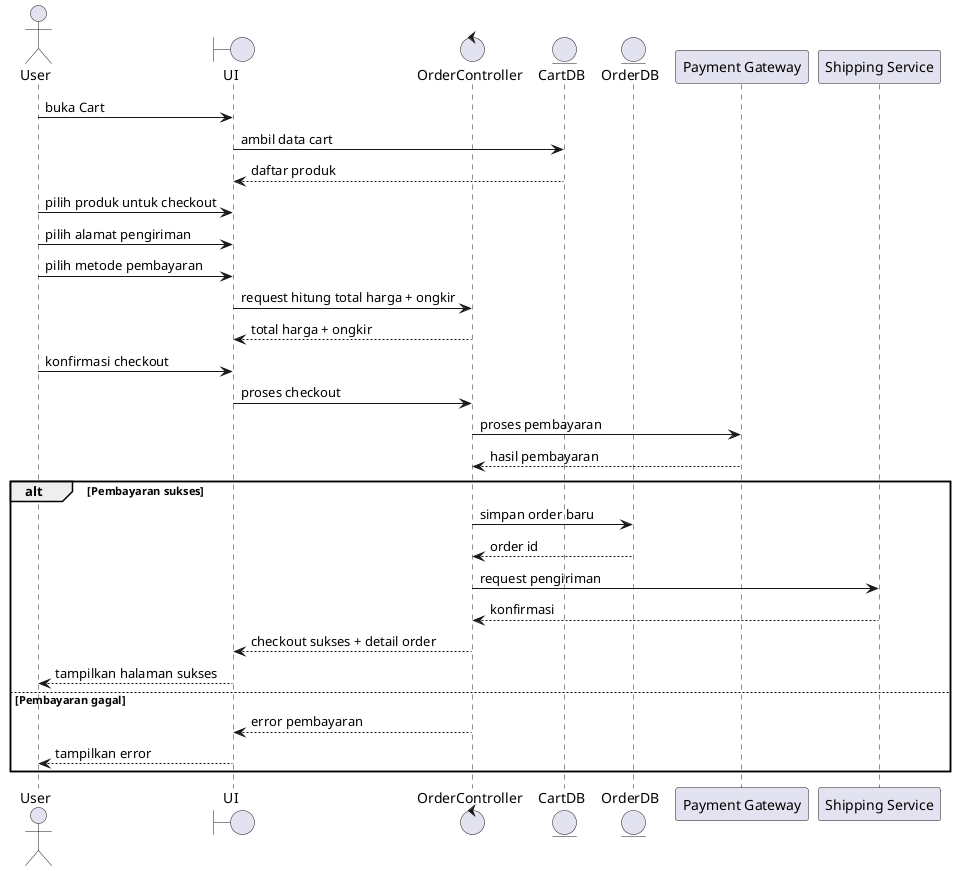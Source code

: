 @startuml SD_CheckoutOrder

actor User
boundary UI
control OrderController
entity CartDB
entity OrderDB
participant "Payment Gateway" as PaymentGateway
participant "Shipping Service" as ShippingService

User -> UI : buka Cart
UI -> CartDB : ambil data cart
CartDB --> UI : daftar produk

User -> UI : pilih produk untuk checkout
User -> UI : pilih alamat pengiriman
User -> UI : pilih metode pembayaran
UI -> OrderController : request hitung total harga + ongkir
OrderController --> UI : total harga + ongkir

User -> UI : konfirmasi checkout
UI -> OrderController : proses checkout
OrderController -> PaymentGateway : proses pembayaran
PaymentGateway --> OrderController : hasil pembayaran

alt Pembayaran sukses
    OrderController -> OrderDB : simpan order baru
    OrderDB --> OrderController : order id
    OrderController -> ShippingService : request pengiriman
    ShippingService --> OrderController : konfirmasi
    OrderController --> UI : checkout sukses + detail order
    UI --> User : tampilkan halaman sukses
else Pembayaran gagal
    OrderController --> UI : error pembayaran
    UI --> User : tampilkan error
end

@enduml

